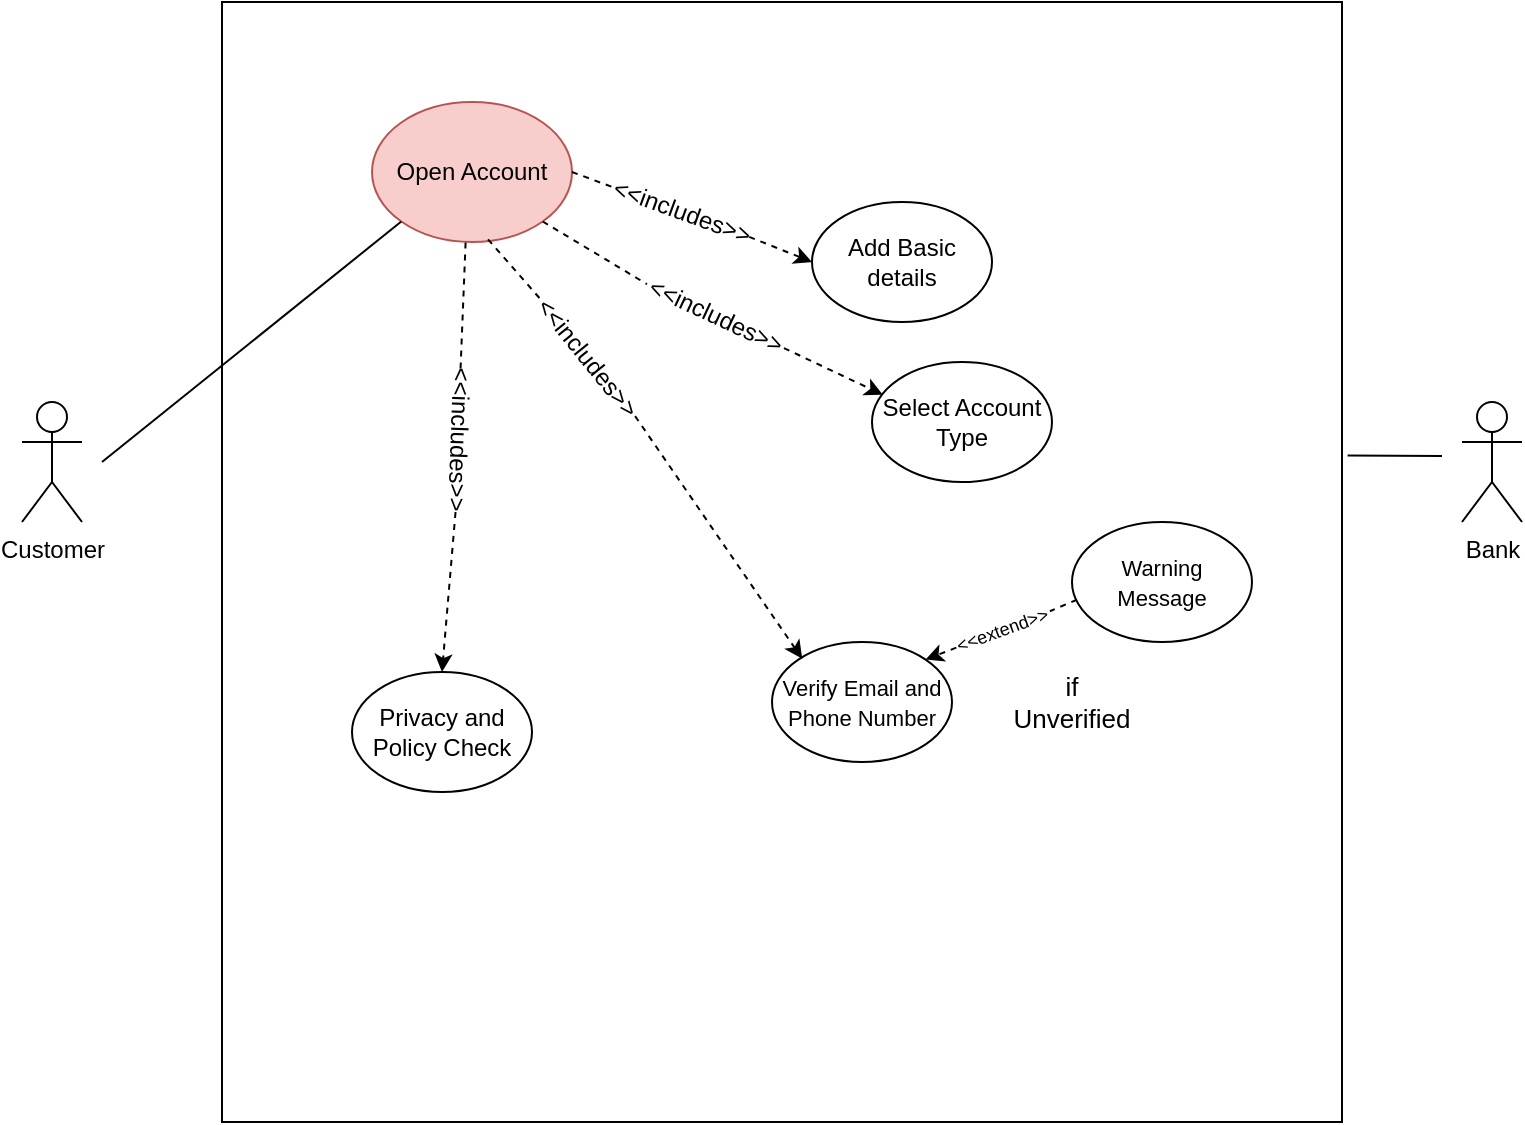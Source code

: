 <mxfile version="20.8.23" type="github">
  <diagram name="Page-1" id="mP3mRnVrrTx2KNtC1_pH">
    <mxGraphModel dx="934" dy="506" grid="1" gridSize="10" guides="1" tooltips="1" connect="1" arrows="1" fold="1" page="1" pageScale="1" pageWidth="850" pageHeight="1100" math="0" shadow="0">
      <root>
        <mxCell id="0" />
        <mxCell id="1" parent="0" />
        <mxCell id="qJdSRWKAsvq0_DIi3T-k-1" value="" style="whiteSpace=wrap;html=1;aspect=fixed;" vertex="1" parent="1">
          <mxGeometry x="170" y="10" width="560" height="560" as="geometry" />
        </mxCell>
        <mxCell id="qJdSRWKAsvq0_DIi3T-k-2" value="Customer" style="shape=umlActor;verticalLabelPosition=bottom;verticalAlign=top;html=1;outlineConnect=0;" vertex="1" parent="1">
          <mxGeometry x="70" y="210" width="30" height="60" as="geometry" />
        </mxCell>
        <mxCell id="qJdSRWKAsvq0_DIi3T-k-3" value="Open Account" style="ellipse;whiteSpace=wrap;html=1;fillColor=#f8cecc;strokeColor=#b85450;" vertex="1" parent="1">
          <mxGeometry x="245" y="60" width="100" height="70" as="geometry" />
        </mxCell>
        <mxCell id="qJdSRWKAsvq0_DIi3T-k-5" value="Add Basic details" style="ellipse;whiteSpace=wrap;html=1;" vertex="1" parent="1">
          <mxGeometry x="465" y="110" width="90" height="60" as="geometry" />
        </mxCell>
        <mxCell id="qJdSRWKAsvq0_DIi3T-k-7" value="" style="html=1;labelBackgroundColor=#ffffff;startArrow=none;startFill=0;startSize=6;endArrow=classic;endFill=1;endSize=6;jettySize=auto;orthogonalLoop=1;strokeWidth=1;dashed=1;fontSize=14;rounded=0;entryX=0;entryY=0.5;entryDx=0;entryDy=0;exitX=1;exitY=0.5;exitDx=0;exitDy=0;" edge="1" parent="1" source="qJdSRWKAsvq0_DIi3T-k-8" target="qJdSRWKAsvq0_DIi3T-k-5">
          <mxGeometry width="60" height="60" relative="1" as="geometry">
            <mxPoint x="335" y="260" as="sourcePoint" />
            <mxPoint x="395" y="200" as="targetPoint" />
          </mxGeometry>
        </mxCell>
        <mxCell id="qJdSRWKAsvq0_DIi3T-k-14" value="Select Account Type" style="ellipse;whiteSpace=wrap;html=1;" vertex="1" parent="1">
          <mxGeometry x="495" y="190" width="90" height="60" as="geometry" />
        </mxCell>
        <mxCell id="qJdSRWKAsvq0_DIi3T-k-15" value="&lt;font style=&quot;font-size: 11px;&quot;&gt;Verify Email and Phone Number&lt;/font&gt;" style="ellipse;whiteSpace=wrap;html=1;" vertex="1" parent="1">
          <mxGeometry x="445" y="330" width="90" height="60" as="geometry" />
        </mxCell>
        <mxCell id="qJdSRWKAsvq0_DIi3T-k-17" value="Privacy and Policy Check" style="ellipse;whiteSpace=wrap;html=1;" vertex="1" parent="1">
          <mxGeometry x="235" y="345" width="90" height="60" as="geometry" />
        </mxCell>
        <mxCell id="qJdSRWKAsvq0_DIi3T-k-20" value="" style="html=1;labelBackgroundColor=#ffffff;startArrow=none;startFill=0;startSize=6;endArrow=classic;endFill=1;endSize=6;jettySize=auto;orthogonalLoop=1;strokeWidth=1;dashed=1;fontSize=14;rounded=0;entryX=0.168;entryY=0.14;entryDx=0;entryDy=0;exitX=1;exitY=0.5;exitDx=0;exitDy=0;entryPerimeter=0;" edge="1" parent="1" source="qJdSRWKAsvq0_DIi3T-k-36" target="qJdSRWKAsvq0_DIi3T-k-15">
          <mxGeometry width="60" height="60" relative="1" as="geometry">
            <mxPoint x="365" y="115" as="sourcePoint" />
            <mxPoint x="475" y="150" as="targetPoint" />
          </mxGeometry>
        </mxCell>
        <mxCell id="qJdSRWKAsvq0_DIi3T-k-21" value="&lt;font style=&quot;font-size: 11px;&quot;&gt;Warning Message&lt;/font&gt;" style="ellipse;whiteSpace=wrap;html=1;" vertex="1" parent="1">
          <mxGeometry x="595" y="270" width="90" height="60" as="geometry" />
        </mxCell>
        <mxCell id="qJdSRWKAsvq0_DIi3T-k-22" value="" style="html=1;labelBackgroundColor=#ffffff;startArrow=none;startFill=0;startSize=6;endArrow=none;endFill=1;endSize=6;jettySize=auto;orthogonalLoop=1;strokeWidth=1;dashed=1;fontSize=14;rounded=0;entryX=0;entryY=0.5;entryDx=0;entryDy=0;exitX=1;exitY=0.5;exitDx=0;exitDy=0;" edge="1" parent="1" source="qJdSRWKAsvq0_DIi3T-k-3" target="qJdSRWKAsvq0_DIi3T-k-8">
          <mxGeometry width="60" height="60" relative="1" as="geometry">
            <mxPoint x="345" y="95" as="sourcePoint" />
            <mxPoint x="455" y="130" as="targetPoint" />
          </mxGeometry>
        </mxCell>
        <mxCell id="qJdSRWKAsvq0_DIi3T-k-8" value="&amp;lt;&amp;lt;includes&amp;gt;&amp;gt;" style="text;html=1;strokeColor=none;fillColor=none;align=center;verticalAlign=middle;whiteSpace=wrap;rounded=0;rotation=20;" vertex="1" parent="1">
          <mxGeometry x="364.24" y="110" width="71.52" height="10.39" as="geometry" />
        </mxCell>
        <mxCell id="qJdSRWKAsvq0_DIi3T-k-28" value="" style="html=1;labelBackgroundColor=#ffffff;startArrow=none;startFill=0;startSize=6;endArrow=classic;endFill=1;endSize=6;jettySize=auto;orthogonalLoop=1;strokeWidth=1;dashed=1;fontSize=14;rounded=0;exitX=1;exitY=0.5;exitDx=0;exitDy=0;entryX=0.06;entryY=0.273;entryDx=0;entryDy=0;entryPerimeter=0;" edge="1" parent="1" source="qJdSRWKAsvq0_DIi3T-k-30" target="qJdSRWKAsvq0_DIi3T-k-14">
          <mxGeometry width="60" height="60" relative="1" as="geometry">
            <mxPoint x="405" y="160" as="sourcePoint" />
            <mxPoint x="445" y="176" as="targetPoint" />
          </mxGeometry>
        </mxCell>
        <mxCell id="qJdSRWKAsvq0_DIi3T-k-32" value="" style="html=1;labelBackgroundColor=#ffffff;startArrow=none;startFill=0;startSize=6;endArrow=none;endFill=1;endSize=6;jettySize=auto;orthogonalLoop=1;strokeWidth=1;dashed=1;fontSize=14;rounded=0;exitX=1;exitY=1;exitDx=0;exitDy=0;entryX=0;entryY=0.5;entryDx=0;entryDy=0;" edge="1" parent="1" source="qJdSRWKAsvq0_DIi3T-k-3" target="qJdSRWKAsvq0_DIi3T-k-30">
          <mxGeometry width="60" height="60" relative="1" as="geometry">
            <mxPoint x="330" y="120" as="sourcePoint" />
            <mxPoint x="503" y="203" as="targetPoint" />
          </mxGeometry>
        </mxCell>
        <mxCell id="qJdSRWKAsvq0_DIi3T-k-30" value="&amp;lt;&amp;lt;includes&amp;gt;&amp;gt;" style="text;html=1;strokeColor=none;fillColor=none;align=center;verticalAlign=middle;whiteSpace=wrap;rounded=0;rotation=25;" vertex="1" parent="1">
          <mxGeometry x="378.95" y="159.37" width="75.56" height="15.39" as="geometry" />
        </mxCell>
        <mxCell id="qJdSRWKAsvq0_DIi3T-k-33" value="" style="html=1;labelBackgroundColor=#ffffff;startArrow=none;startFill=0;startSize=6;endArrow=classic;endFill=1;endSize=6;jettySize=auto;orthogonalLoop=1;strokeWidth=1;dashed=1;fontSize=14;rounded=0;exitX=1;exitY=0.5;exitDx=0;exitDy=0;entryX=0.5;entryY=0;entryDx=0;entryDy=0;" edge="1" parent="1" source="qJdSRWKAsvq0_DIi3T-k-35" target="qJdSRWKAsvq0_DIi3T-k-17">
          <mxGeometry width="60" height="60" relative="1" as="geometry">
            <mxPoint x="250" y="210" as="sourcePoint" />
            <mxPoint x="345" y="256" as="targetPoint" />
          </mxGeometry>
        </mxCell>
        <mxCell id="qJdSRWKAsvq0_DIi3T-k-34" value="" style="html=1;labelBackgroundColor=#ffffff;startArrow=none;startFill=0;startSize=6;endArrow=none;endFill=1;endSize=6;jettySize=auto;orthogonalLoop=1;strokeWidth=1;dashed=1;fontSize=14;rounded=0;entryX=0;entryY=0.5;entryDx=0;entryDy=0;exitX=0.468;exitY=1.004;exitDx=0;exitDy=0;exitPerimeter=0;" edge="1" parent="1" target="qJdSRWKAsvq0_DIi3T-k-35" source="qJdSRWKAsvq0_DIi3T-k-3">
          <mxGeometry width="60" height="60" relative="1" as="geometry">
            <mxPoint x="175" y="170" as="sourcePoint" />
            <mxPoint x="348" y="253" as="targetPoint" />
          </mxGeometry>
        </mxCell>
        <mxCell id="qJdSRWKAsvq0_DIi3T-k-35" value="&amp;lt;&amp;lt;includes&amp;gt;&amp;gt;" style="text;html=1;strokeColor=none;fillColor=none;align=center;verticalAlign=middle;whiteSpace=wrap;rounded=0;rotation=92;" vertex="1" parent="1">
          <mxGeometry x="252.29" y="221.62" width="71.45" height="15.39" as="geometry" />
        </mxCell>
        <mxCell id="qJdSRWKAsvq0_DIi3T-k-37" value="" style="html=1;labelBackgroundColor=#ffffff;startArrow=none;startFill=0;startSize=6;endArrow=none;endFill=1;endSize=6;jettySize=auto;orthogonalLoop=1;strokeWidth=1;dashed=1;fontSize=14;rounded=0;entryX=0;entryY=0.5;entryDx=0;entryDy=0;exitX=0.58;exitY=0.981;exitDx=0;exitDy=0;exitPerimeter=0;" edge="1" parent="1" source="qJdSRWKAsvq0_DIi3T-k-3" target="qJdSRWKAsvq0_DIi3T-k-36">
          <mxGeometry width="60" height="60" relative="1" as="geometry">
            <mxPoint x="303" y="129" as="sourcePoint" />
            <mxPoint x="460" y="338" as="targetPoint" />
          </mxGeometry>
        </mxCell>
        <mxCell id="qJdSRWKAsvq0_DIi3T-k-36" value="&amp;lt;&amp;lt;includes&amp;gt;&amp;gt;" style="text;html=1;strokeColor=none;fillColor=none;align=center;verticalAlign=middle;whiteSpace=wrap;rounded=0;rotation=51;" vertex="1" parent="1">
          <mxGeometry x="315" y="180" width="75.56" height="15.39" as="geometry" />
        </mxCell>
        <mxCell id="qJdSRWKAsvq0_DIi3T-k-38" value="" style="html=1;labelBackgroundColor=#ffffff;startArrow=none;startFill=0;startSize=6;endArrow=classic;endFill=1;endSize=6;jettySize=auto;orthogonalLoop=1;strokeWidth=1;dashed=1;fontSize=14;rounded=0;exitX=0.002;exitY=0.572;exitDx=0;exitDy=0;entryX=1;entryY=0;entryDx=0;entryDy=0;exitPerimeter=0;" edge="1" parent="1" source="qJdSRWKAsvq0_DIi3T-k-39" target="qJdSRWKAsvq0_DIi3T-k-15">
          <mxGeometry width="60" height="60" relative="1" as="geometry">
            <mxPoint x="546" y="310" as="sourcePoint" />
            <mxPoint x="595" y="333" as="targetPoint" />
          </mxGeometry>
        </mxCell>
        <mxCell id="qJdSRWKAsvq0_DIi3T-k-40" value="" style="html=1;labelBackgroundColor=#ffffff;startArrow=none;startFill=0;startSize=6;endArrow=none;endFill=1;endSize=6;jettySize=auto;orthogonalLoop=1;strokeWidth=1;dashed=1;fontSize=14;rounded=0;exitX=0.027;exitY=0.648;exitDx=0;exitDy=0;entryX=1;entryY=0.5;entryDx=0;entryDy=0;exitPerimeter=0;" edge="1" parent="1" source="qJdSRWKAsvq0_DIi3T-k-21" target="qJdSRWKAsvq0_DIi3T-k-39">
          <mxGeometry width="60" height="60" relative="1" as="geometry">
            <mxPoint x="597" y="309" as="sourcePoint" />
            <mxPoint x="522" y="339" as="targetPoint" />
          </mxGeometry>
        </mxCell>
        <mxCell id="qJdSRWKAsvq0_DIi3T-k-39" value="&lt;p style=&quot;line-height: 70%;&quot;&gt;&lt;font style=&quot;font-size: 9px;&quot;&gt;&amp;lt;&amp;lt;extend&amp;gt;&amp;gt;&lt;/font&gt;&lt;/p&gt;" style="text;html=1;strokeColor=none;fillColor=none;align=center;verticalAlign=middle;whiteSpace=wrap;rounded=0;rotation=-20;" vertex="1" parent="1">
          <mxGeometry x="535.16" y="315.51" width="50.3" height="15.39" as="geometry" />
        </mxCell>
        <mxCell id="qJdSRWKAsvq0_DIi3T-k-42" value="&lt;font style=&quot;font-size: 13px;&quot;&gt;if Unverified&lt;/font&gt;" style="text;html=1;strokeColor=none;fillColor=none;align=center;verticalAlign=middle;whiteSpace=wrap;rounded=0;fontSize=9;" vertex="1" parent="1">
          <mxGeometry x="565" y="345" width="60" height="30" as="geometry" />
        </mxCell>
        <mxCell id="qJdSRWKAsvq0_DIi3T-k-43" value="Bank" style="shape=umlActor;verticalLabelPosition=bottom;verticalAlign=top;html=1;outlineConnect=0;" vertex="1" parent="1">
          <mxGeometry x="790" y="210" width="30" height="60" as="geometry" />
        </mxCell>
        <mxCell id="qJdSRWKAsvq0_DIi3T-k-47" value="" style="endArrow=none;html=1;rounded=0;fontSize=13;entryX=0;entryY=1;entryDx=0;entryDy=0;" edge="1" parent="1" target="qJdSRWKAsvq0_DIi3T-k-3">
          <mxGeometry width="50" height="50" relative="1" as="geometry">
            <mxPoint x="110" y="240" as="sourcePoint" />
            <mxPoint x="90" y="150" as="targetPoint" />
          </mxGeometry>
        </mxCell>
        <mxCell id="qJdSRWKAsvq0_DIi3T-k-49" value="" style="endArrow=none;html=1;rounded=0;fontSize=13;exitX=1.005;exitY=0.405;exitDx=0;exitDy=0;exitPerimeter=0;" edge="1" parent="1" source="qJdSRWKAsvq0_DIi3T-k-1">
          <mxGeometry width="50" height="50" relative="1" as="geometry">
            <mxPoint x="730" y="287.01" as="sourcePoint" />
            <mxPoint x="780" y="237.01" as="targetPoint" />
          </mxGeometry>
        </mxCell>
      </root>
    </mxGraphModel>
  </diagram>
</mxfile>
